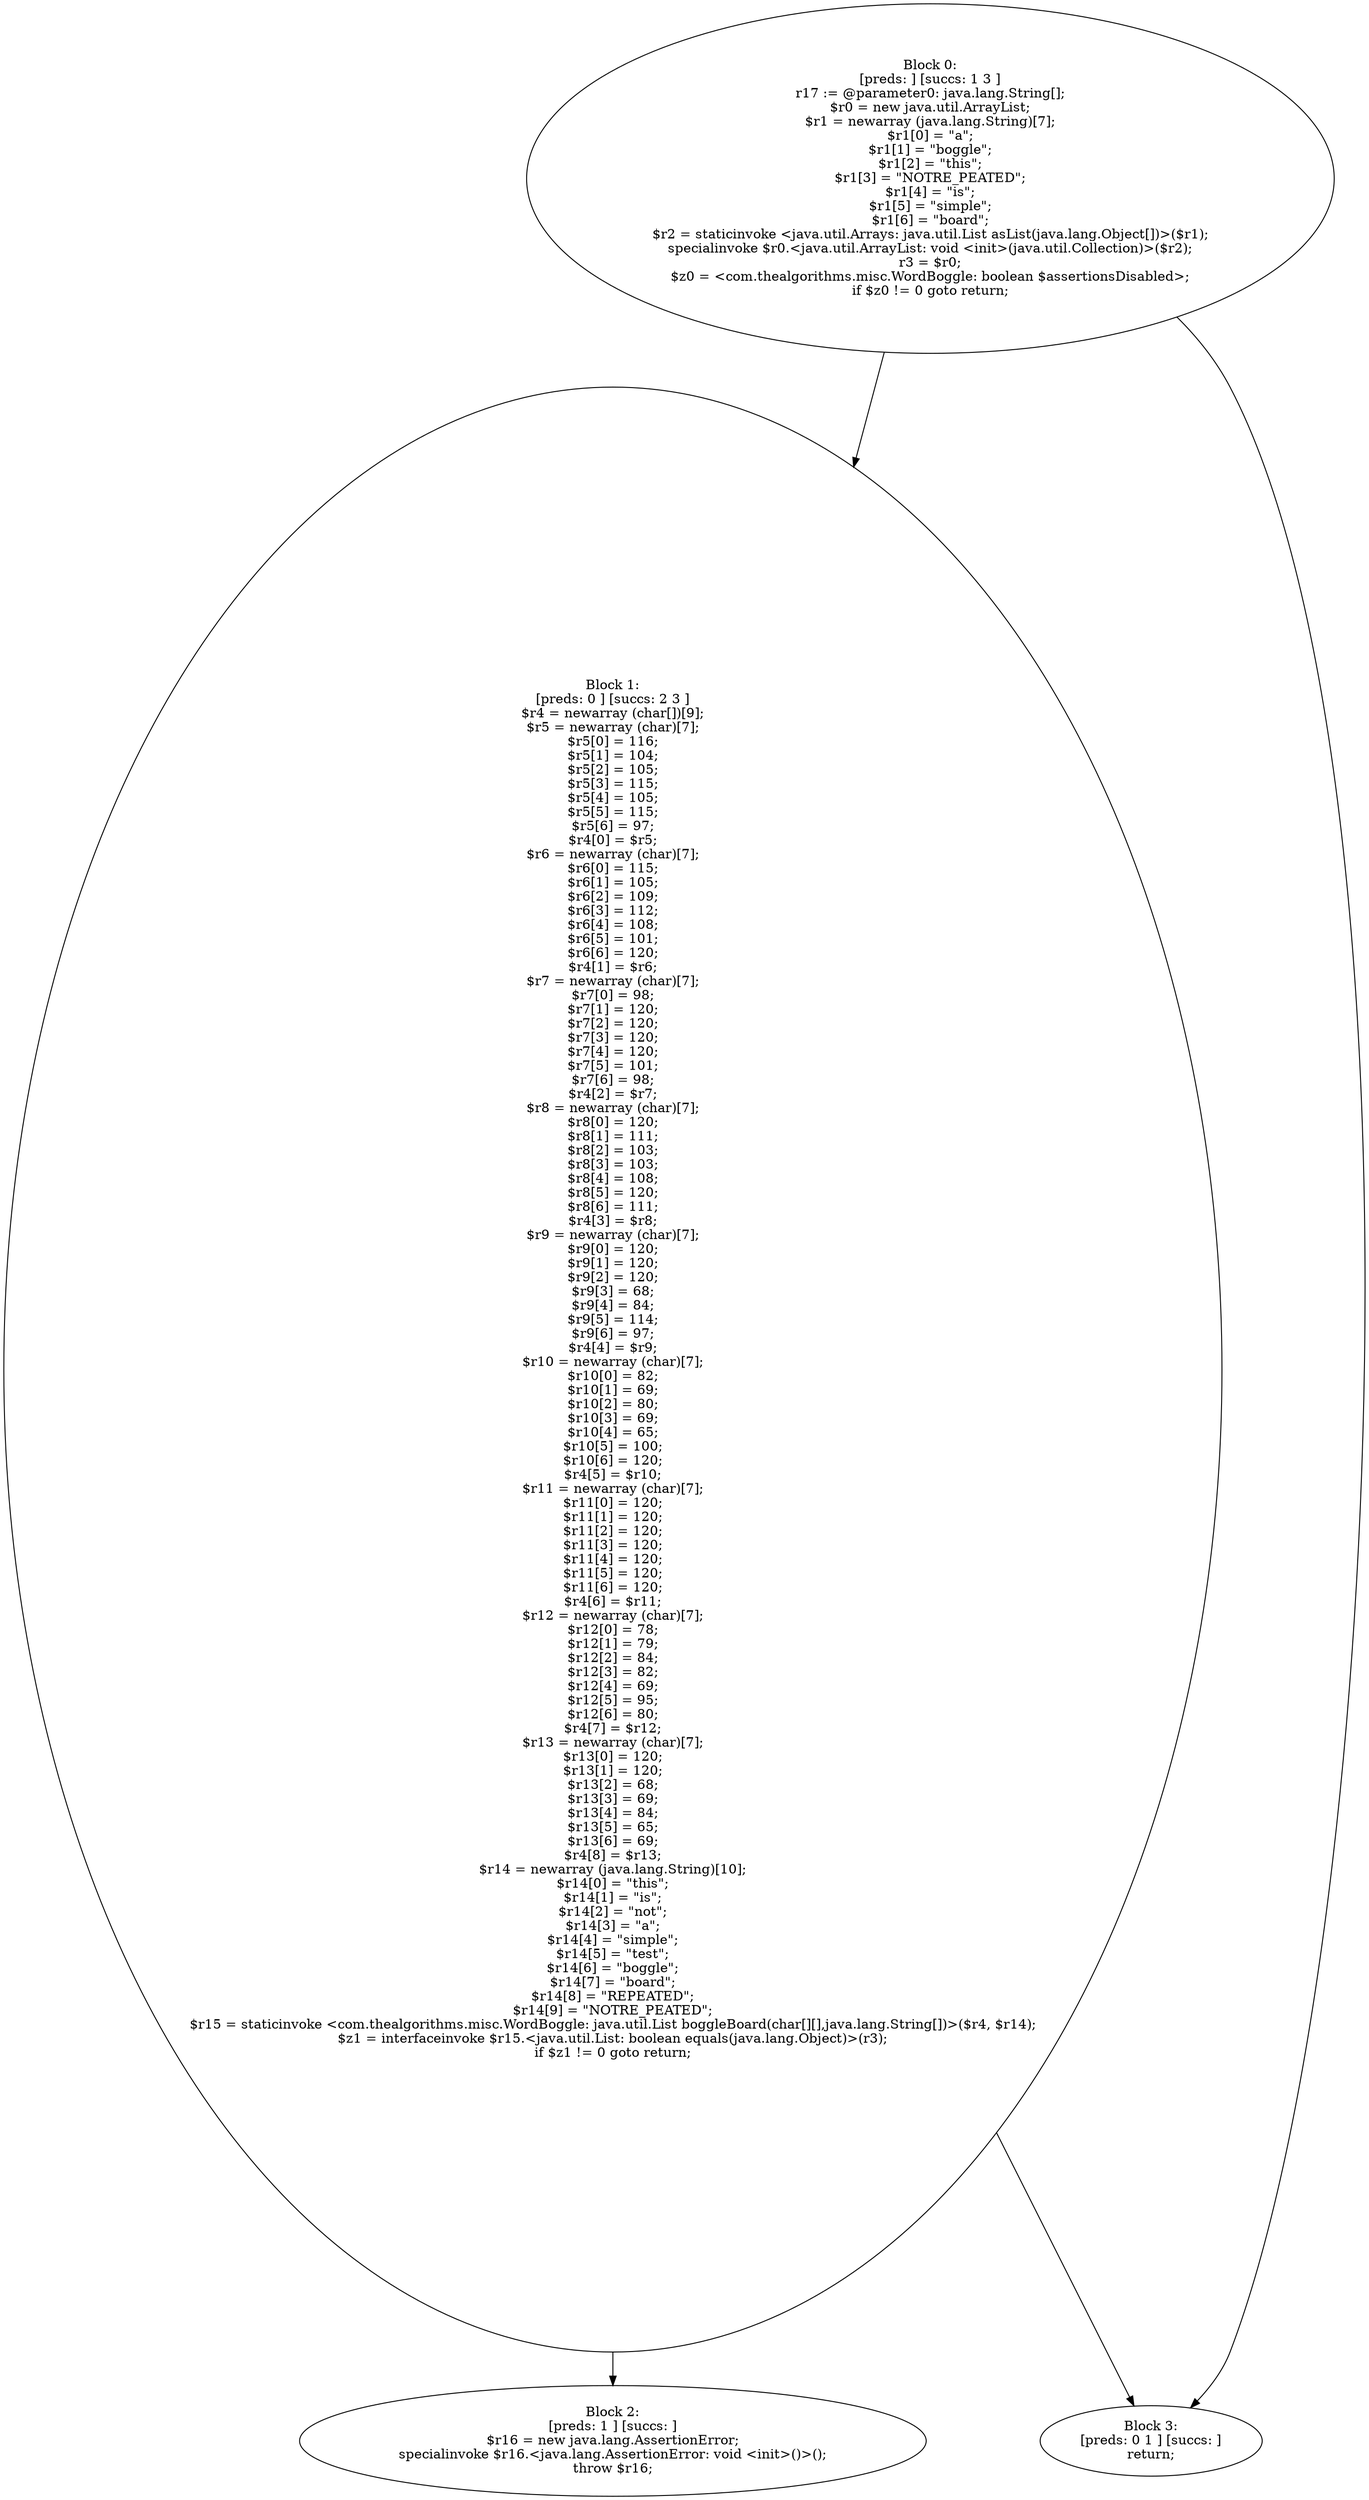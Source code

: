 digraph "unitGraph" {
    "Block 0:
[preds: ] [succs: 1 3 ]
r17 := @parameter0: java.lang.String[];
$r0 = new java.util.ArrayList;
$r1 = newarray (java.lang.String)[7];
$r1[0] = \"a\";
$r1[1] = \"boggle\";
$r1[2] = \"this\";
$r1[3] = \"NOTRE_PEATED\";
$r1[4] = \"is\";
$r1[5] = \"simple\";
$r1[6] = \"board\";
$r2 = staticinvoke <java.util.Arrays: java.util.List asList(java.lang.Object[])>($r1);
specialinvoke $r0.<java.util.ArrayList: void <init>(java.util.Collection)>($r2);
r3 = $r0;
$z0 = <com.thealgorithms.misc.WordBoggle: boolean $assertionsDisabled>;
if $z0 != 0 goto return;
"
    "Block 1:
[preds: 0 ] [succs: 2 3 ]
$r4 = newarray (char[])[9];
$r5 = newarray (char)[7];
$r5[0] = 116;
$r5[1] = 104;
$r5[2] = 105;
$r5[3] = 115;
$r5[4] = 105;
$r5[5] = 115;
$r5[6] = 97;
$r4[0] = $r5;
$r6 = newarray (char)[7];
$r6[0] = 115;
$r6[1] = 105;
$r6[2] = 109;
$r6[3] = 112;
$r6[4] = 108;
$r6[5] = 101;
$r6[6] = 120;
$r4[1] = $r6;
$r7 = newarray (char)[7];
$r7[0] = 98;
$r7[1] = 120;
$r7[2] = 120;
$r7[3] = 120;
$r7[4] = 120;
$r7[5] = 101;
$r7[6] = 98;
$r4[2] = $r7;
$r8 = newarray (char)[7];
$r8[0] = 120;
$r8[1] = 111;
$r8[2] = 103;
$r8[3] = 103;
$r8[4] = 108;
$r8[5] = 120;
$r8[6] = 111;
$r4[3] = $r8;
$r9 = newarray (char)[7];
$r9[0] = 120;
$r9[1] = 120;
$r9[2] = 120;
$r9[3] = 68;
$r9[4] = 84;
$r9[5] = 114;
$r9[6] = 97;
$r4[4] = $r9;
$r10 = newarray (char)[7];
$r10[0] = 82;
$r10[1] = 69;
$r10[2] = 80;
$r10[3] = 69;
$r10[4] = 65;
$r10[5] = 100;
$r10[6] = 120;
$r4[5] = $r10;
$r11 = newarray (char)[7];
$r11[0] = 120;
$r11[1] = 120;
$r11[2] = 120;
$r11[3] = 120;
$r11[4] = 120;
$r11[5] = 120;
$r11[6] = 120;
$r4[6] = $r11;
$r12 = newarray (char)[7];
$r12[0] = 78;
$r12[1] = 79;
$r12[2] = 84;
$r12[3] = 82;
$r12[4] = 69;
$r12[5] = 95;
$r12[6] = 80;
$r4[7] = $r12;
$r13 = newarray (char)[7];
$r13[0] = 120;
$r13[1] = 120;
$r13[2] = 68;
$r13[3] = 69;
$r13[4] = 84;
$r13[5] = 65;
$r13[6] = 69;
$r4[8] = $r13;
$r14 = newarray (java.lang.String)[10];
$r14[0] = \"this\";
$r14[1] = \"is\";
$r14[2] = \"not\";
$r14[3] = \"a\";
$r14[4] = \"simple\";
$r14[5] = \"test\";
$r14[6] = \"boggle\";
$r14[7] = \"board\";
$r14[8] = \"REPEATED\";
$r14[9] = \"NOTRE_PEATED\";
$r15 = staticinvoke <com.thealgorithms.misc.WordBoggle: java.util.List boggleBoard(char[][],java.lang.String[])>($r4, $r14);
$z1 = interfaceinvoke $r15.<java.util.List: boolean equals(java.lang.Object)>(r3);
if $z1 != 0 goto return;
"
    "Block 2:
[preds: 1 ] [succs: ]
$r16 = new java.lang.AssertionError;
specialinvoke $r16.<java.lang.AssertionError: void <init>()>();
throw $r16;
"
    "Block 3:
[preds: 0 1 ] [succs: ]
return;
"
    "Block 0:
[preds: ] [succs: 1 3 ]
r17 := @parameter0: java.lang.String[];
$r0 = new java.util.ArrayList;
$r1 = newarray (java.lang.String)[7];
$r1[0] = \"a\";
$r1[1] = \"boggle\";
$r1[2] = \"this\";
$r1[3] = \"NOTRE_PEATED\";
$r1[4] = \"is\";
$r1[5] = \"simple\";
$r1[6] = \"board\";
$r2 = staticinvoke <java.util.Arrays: java.util.List asList(java.lang.Object[])>($r1);
specialinvoke $r0.<java.util.ArrayList: void <init>(java.util.Collection)>($r2);
r3 = $r0;
$z0 = <com.thealgorithms.misc.WordBoggle: boolean $assertionsDisabled>;
if $z0 != 0 goto return;
"->"Block 1:
[preds: 0 ] [succs: 2 3 ]
$r4 = newarray (char[])[9];
$r5 = newarray (char)[7];
$r5[0] = 116;
$r5[1] = 104;
$r5[2] = 105;
$r5[3] = 115;
$r5[4] = 105;
$r5[5] = 115;
$r5[6] = 97;
$r4[0] = $r5;
$r6 = newarray (char)[7];
$r6[0] = 115;
$r6[1] = 105;
$r6[2] = 109;
$r6[3] = 112;
$r6[4] = 108;
$r6[5] = 101;
$r6[6] = 120;
$r4[1] = $r6;
$r7 = newarray (char)[7];
$r7[0] = 98;
$r7[1] = 120;
$r7[2] = 120;
$r7[3] = 120;
$r7[4] = 120;
$r7[5] = 101;
$r7[6] = 98;
$r4[2] = $r7;
$r8 = newarray (char)[7];
$r8[0] = 120;
$r8[1] = 111;
$r8[2] = 103;
$r8[3] = 103;
$r8[4] = 108;
$r8[5] = 120;
$r8[6] = 111;
$r4[3] = $r8;
$r9 = newarray (char)[7];
$r9[0] = 120;
$r9[1] = 120;
$r9[2] = 120;
$r9[3] = 68;
$r9[4] = 84;
$r9[5] = 114;
$r9[6] = 97;
$r4[4] = $r9;
$r10 = newarray (char)[7];
$r10[0] = 82;
$r10[1] = 69;
$r10[2] = 80;
$r10[3] = 69;
$r10[4] = 65;
$r10[5] = 100;
$r10[6] = 120;
$r4[5] = $r10;
$r11 = newarray (char)[7];
$r11[0] = 120;
$r11[1] = 120;
$r11[2] = 120;
$r11[3] = 120;
$r11[4] = 120;
$r11[5] = 120;
$r11[6] = 120;
$r4[6] = $r11;
$r12 = newarray (char)[7];
$r12[0] = 78;
$r12[1] = 79;
$r12[2] = 84;
$r12[3] = 82;
$r12[4] = 69;
$r12[5] = 95;
$r12[6] = 80;
$r4[7] = $r12;
$r13 = newarray (char)[7];
$r13[0] = 120;
$r13[1] = 120;
$r13[2] = 68;
$r13[3] = 69;
$r13[4] = 84;
$r13[5] = 65;
$r13[6] = 69;
$r4[8] = $r13;
$r14 = newarray (java.lang.String)[10];
$r14[0] = \"this\";
$r14[1] = \"is\";
$r14[2] = \"not\";
$r14[3] = \"a\";
$r14[4] = \"simple\";
$r14[5] = \"test\";
$r14[6] = \"boggle\";
$r14[7] = \"board\";
$r14[8] = \"REPEATED\";
$r14[9] = \"NOTRE_PEATED\";
$r15 = staticinvoke <com.thealgorithms.misc.WordBoggle: java.util.List boggleBoard(char[][],java.lang.String[])>($r4, $r14);
$z1 = interfaceinvoke $r15.<java.util.List: boolean equals(java.lang.Object)>(r3);
if $z1 != 0 goto return;
";
    "Block 0:
[preds: ] [succs: 1 3 ]
r17 := @parameter0: java.lang.String[];
$r0 = new java.util.ArrayList;
$r1 = newarray (java.lang.String)[7];
$r1[0] = \"a\";
$r1[1] = \"boggle\";
$r1[2] = \"this\";
$r1[3] = \"NOTRE_PEATED\";
$r1[4] = \"is\";
$r1[5] = \"simple\";
$r1[6] = \"board\";
$r2 = staticinvoke <java.util.Arrays: java.util.List asList(java.lang.Object[])>($r1);
specialinvoke $r0.<java.util.ArrayList: void <init>(java.util.Collection)>($r2);
r3 = $r0;
$z0 = <com.thealgorithms.misc.WordBoggle: boolean $assertionsDisabled>;
if $z0 != 0 goto return;
"->"Block 3:
[preds: 0 1 ] [succs: ]
return;
";
    "Block 1:
[preds: 0 ] [succs: 2 3 ]
$r4 = newarray (char[])[9];
$r5 = newarray (char)[7];
$r5[0] = 116;
$r5[1] = 104;
$r5[2] = 105;
$r5[3] = 115;
$r5[4] = 105;
$r5[5] = 115;
$r5[6] = 97;
$r4[0] = $r5;
$r6 = newarray (char)[7];
$r6[0] = 115;
$r6[1] = 105;
$r6[2] = 109;
$r6[3] = 112;
$r6[4] = 108;
$r6[5] = 101;
$r6[6] = 120;
$r4[1] = $r6;
$r7 = newarray (char)[7];
$r7[0] = 98;
$r7[1] = 120;
$r7[2] = 120;
$r7[3] = 120;
$r7[4] = 120;
$r7[5] = 101;
$r7[6] = 98;
$r4[2] = $r7;
$r8 = newarray (char)[7];
$r8[0] = 120;
$r8[1] = 111;
$r8[2] = 103;
$r8[3] = 103;
$r8[4] = 108;
$r8[5] = 120;
$r8[6] = 111;
$r4[3] = $r8;
$r9 = newarray (char)[7];
$r9[0] = 120;
$r9[1] = 120;
$r9[2] = 120;
$r9[3] = 68;
$r9[4] = 84;
$r9[5] = 114;
$r9[6] = 97;
$r4[4] = $r9;
$r10 = newarray (char)[7];
$r10[0] = 82;
$r10[1] = 69;
$r10[2] = 80;
$r10[3] = 69;
$r10[4] = 65;
$r10[5] = 100;
$r10[6] = 120;
$r4[5] = $r10;
$r11 = newarray (char)[7];
$r11[0] = 120;
$r11[1] = 120;
$r11[2] = 120;
$r11[3] = 120;
$r11[4] = 120;
$r11[5] = 120;
$r11[6] = 120;
$r4[6] = $r11;
$r12 = newarray (char)[7];
$r12[0] = 78;
$r12[1] = 79;
$r12[2] = 84;
$r12[3] = 82;
$r12[4] = 69;
$r12[5] = 95;
$r12[6] = 80;
$r4[7] = $r12;
$r13 = newarray (char)[7];
$r13[0] = 120;
$r13[1] = 120;
$r13[2] = 68;
$r13[3] = 69;
$r13[4] = 84;
$r13[5] = 65;
$r13[6] = 69;
$r4[8] = $r13;
$r14 = newarray (java.lang.String)[10];
$r14[0] = \"this\";
$r14[1] = \"is\";
$r14[2] = \"not\";
$r14[3] = \"a\";
$r14[4] = \"simple\";
$r14[5] = \"test\";
$r14[6] = \"boggle\";
$r14[7] = \"board\";
$r14[8] = \"REPEATED\";
$r14[9] = \"NOTRE_PEATED\";
$r15 = staticinvoke <com.thealgorithms.misc.WordBoggle: java.util.List boggleBoard(char[][],java.lang.String[])>($r4, $r14);
$z1 = interfaceinvoke $r15.<java.util.List: boolean equals(java.lang.Object)>(r3);
if $z1 != 0 goto return;
"->"Block 2:
[preds: 1 ] [succs: ]
$r16 = new java.lang.AssertionError;
specialinvoke $r16.<java.lang.AssertionError: void <init>()>();
throw $r16;
";
    "Block 1:
[preds: 0 ] [succs: 2 3 ]
$r4 = newarray (char[])[9];
$r5 = newarray (char)[7];
$r5[0] = 116;
$r5[1] = 104;
$r5[2] = 105;
$r5[3] = 115;
$r5[4] = 105;
$r5[5] = 115;
$r5[6] = 97;
$r4[0] = $r5;
$r6 = newarray (char)[7];
$r6[0] = 115;
$r6[1] = 105;
$r6[2] = 109;
$r6[3] = 112;
$r6[4] = 108;
$r6[5] = 101;
$r6[6] = 120;
$r4[1] = $r6;
$r7 = newarray (char)[7];
$r7[0] = 98;
$r7[1] = 120;
$r7[2] = 120;
$r7[3] = 120;
$r7[4] = 120;
$r7[5] = 101;
$r7[6] = 98;
$r4[2] = $r7;
$r8 = newarray (char)[7];
$r8[0] = 120;
$r8[1] = 111;
$r8[2] = 103;
$r8[3] = 103;
$r8[4] = 108;
$r8[5] = 120;
$r8[6] = 111;
$r4[3] = $r8;
$r9 = newarray (char)[7];
$r9[0] = 120;
$r9[1] = 120;
$r9[2] = 120;
$r9[3] = 68;
$r9[4] = 84;
$r9[5] = 114;
$r9[6] = 97;
$r4[4] = $r9;
$r10 = newarray (char)[7];
$r10[0] = 82;
$r10[1] = 69;
$r10[2] = 80;
$r10[3] = 69;
$r10[4] = 65;
$r10[5] = 100;
$r10[6] = 120;
$r4[5] = $r10;
$r11 = newarray (char)[7];
$r11[0] = 120;
$r11[1] = 120;
$r11[2] = 120;
$r11[3] = 120;
$r11[4] = 120;
$r11[5] = 120;
$r11[6] = 120;
$r4[6] = $r11;
$r12 = newarray (char)[7];
$r12[0] = 78;
$r12[1] = 79;
$r12[2] = 84;
$r12[3] = 82;
$r12[4] = 69;
$r12[5] = 95;
$r12[6] = 80;
$r4[7] = $r12;
$r13 = newarray (char)[7];
$r13[0] = 120;
$r13[1] = 120;
$r13[2] = 68;
$r13[3] = 69;
$r13[4] = 84;
$r13[5] = 65;
$r13[6] = 69;
$r4[8] = $r13;
$r14 = newarray (java.lang.String)[10];
$r14[0] = \"this\";
$r14[1] = \"is\";
$r14[2] = \"not\";
$r14[3] = \"a\";
$r14[4] = \"simple\";
$r14[5] = \"test\";
$r14[6] = \"boggle\";
$r14[7] = \"board\";
$r14[8] = \"REPEATED\";
$r14[9] = \"NOTRE_PEATED\";
$r15 = staticinvoke <com.thealgorithms.misc.WordBoggle: java.util.List boggleBoard(char[][],java.lang.String[])>($r4, $r14);
$z1 = interfaceinvoke $r15.<java.util.List: boolean equals(java.lang.Object)>(r3);
if $z1 != 0 goto return;
"->"Block 3:
[preds: 0 1 ] [succs: ]
return;
";
}
